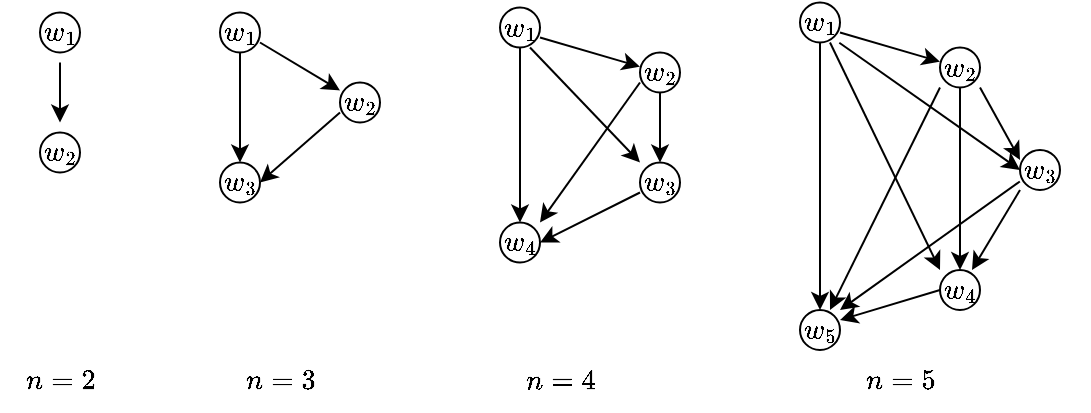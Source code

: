 <mxfile version="16.5.1" type="device"><diagram id="PSB7S7bkOIMDXRCut6tk" name="Page-1"><mxGraphModel dx="670" dy="414" grid="1" gridSize="10" guides="1" tooltips="1" connect="1" arrows="1" fold="1" page="1" pageScale="1" pageWidth="1600" pageHeight="900" math="1" shadow="0"><root><mxCell id="0"/><mxCell id="1" parent="0"/><mxCell id="xgoAV2aDRF2CIzmyuI8q-16" value="" style="group" vertex="1" connectable="0" parent="1"><mxGeometry x="500" y="296.25" width="530" height="203.75" as="geometry"/></mxCell><mxCell id="jPbLv4PgJAiywGNZ4EQs-2" value="$$w_1$$" style="text;html=1;strokeColor=none;fillColor=none;align=center;verticalAlign=middle;whiteSpace=wrap;rounded=0;" parent="xgoAV2aDRF2CIzmyuI8q-16" vertex="1"><mxGeometry width="60" height="30" as="geometry"/></mxCell><mxCell id="xgoAV2aDRF2CIzmyuI8q-1" value="" style="ellipse;whiteSpace=wrap;html=1;aspect=fixed;fillColor=none;" vertex="1" parent="xgoAV2aDRF2CIzmyuI8q-16"><mxGeometry x="20" y="5" width="20" height="20" as="geometry"/></mxCell><mxCell id="jPbLv4PgJAiywGNZ4EQs-3" value="$$w_2$$" style="text;html=1;strokeColor=none;fillColor=none;align=center;verticalAlign=middle;whiteSpace=wrap;rounded=0;" parent="xgoAV2aDRF2CIzmyuI8q-16" vertex="1"><mxGeometry y="60" width="60" height="30" as="geometry"/></mxCell><mxCell id="jPbLv4PgJAiywGNZ4EQs-5" style="edgeStyle=orthogonalEdgeStyle;rounded=0;orthogonalLoop=1;jettySize=auto;html=1;exitX=0.5;exitY=1;exitDx=0;exitDy=0;entryX=0.5;entryY=0;entryDx=0;entryDy=0;" parent="xgoAV2aDRF2CIzmyuI8q-16" source="jPbLv4PgJAiywGNZ4EQs-2" target="jPbLv4PgJAiywGNZ4EQs-3" edge="1"><mxGeometry relative="1" as="geometry"/></mxCell><mxCell id="jPbLv4PgJAiywGNZ4EQs-7" value="$$w_1$$" style="text;html=1;strokeColor=none;fillColor=none;align=center;verticalAlign=middle;whiteSpace=wrap;rounded=0;" parent="xgoAV2aDRF2CIzmyuI8q-16" vertex="1"><mxGeometry x="110" y="5" width="20" height="20" as="geometry"/></mxCell><mxCell id="jPbLv4PgJAiywGNZ4EQs-8" value="$$w_3$$" style="text;html=1;strokeColor=none;fillColor=none;align=center;verticalAlign=middle;whiteSpace=wrap;rounded=0;" parent="xgoAV2aDRF2CIzmyuI8q-16" vertex="1"><mxGeometry x="110" y="80" width="20" height="20" as="geometry"/></mxCell><mxCell id="jPbLv4PgJAiywGNZ4EQs-6" style="edgeStyle=orthogonalEdgeStyle;rounded=0;orthogonalLoop=1;jettySize=auto;html=1;exitX=0.5;exitY=1;exitDx=0;exitDy=0;entryX=0.5;entryY=0;entryDx=0;entryDy=0;" parent="xgoAV2aDRF2CIzmyuI8q-16" source="jPbLv4PgJAiywGNZ4EQs-7" target="jPbLv4PgJAiywGNZ4EQs-8" edge="1"><mxGeometry relative="1" as="geometry"/></mxCell><mxCell id="jPbLv4PgJAiywGNZ4EQs-11" value="$$w_2$$" style="text;html=1;strokeColor=none;fillColor=none;align=center;verticalAlign=middle;whiteSpace=wrap;rounded=0;" parent="xgoAV2aDRF2CIzmyuI8q-16" vertex="1"><mxGeometry x="170" y="40" width="20" height="20" as="geometry"/></mxCell><mxCell id="jPbLv4PgJAiywGNZ4EQs-12" value="" style="endArrow=classic;html=1;rounded=0;exitX=1;exitY=0.75;exitDx=0;exitDy=0;" parent="xgoAV2aDRF2CIzmyuI8q-16" source="jPbLv4PgJAiywGNZ4EQs-7" target="jPbLv4PgJAiywGNZ4EQs-11" edge="1"><mxGeometry width="50" height="50" relative="1" as="geometry"><mxPoint x="140" y="40" as="sourcePoint"/><mxPoint x="190" y="-10" as="targetPoint"/></mxGeometry></mxCell><mxCell id="jPbLv4PgJAiywGNZ4EQs-13" value="" style="endArrow=classic;html=1;rounded=0;exitX=0;exitY=0.75;exitDx=0;exitDy=0;entryX=1;entryY=0.5;entryDx=0;entryDy=0;" parent="xgoAV2aDRF2CIzmyuI8q-16" source="jPbLv4PgJAiywGNZ4EQs-11" target="jPbLv4PgJAiywGNZ4EQs-8" edge="1"><mxGeometry width="50" height="50" relative="1" as="geometry"><mxPoint x="140" y="30.0" as="sourcePoint"/><mxPoint x="180" y="54.0" as="targetPoint"/></mxGeometry></mxCell><mxCell id="jPbLv4PgJAiywGNZ4EQs-15" value="$$w_1$$" style="text;html=1;strokeColor=none;fillColor=none;align=center;verticalAlign=middle;whiteSpace=wrap;rounded=0;" parent="xgoAV2aDRF2CIzmyuI8q-16" vertex="1"><mxGeometry x="250" y="2.5" width="20" height="20" as="geometry"/></mxCell><mxCell id="jPbLv4PgJAiywGNZ4EQs-16" value="$$w_4$$" style="text;html=1;strokeColor=none;fillColor=none;align=center;verticalAlign=middle;whiteSpace=wrap;rounded=0;" parent="xgoAV2aDRF2CIzmyuI8q-16" vertex="1"><mxGeometry x="250" y="110" width="20" height="20" as="geometry"/></mxCell><mxCell id="jPbLv4PgJAiywGNZ4EQs-14" style="edgeStyle=orthogonalEdgeStyle;rounded=0;orthogonalLoop=1;jettySize=auto;html=1;exitX=0.5;exitY=1;exitDx=0;exitDy=0;entryX=0.5;entryY=0;entryDx=0;entryDy=0;" parent="xgoAV2aDRF2CIzmyuI8q-16" source="jPbLv4PgJAiywGNZ4EQs-15" target="jPbLv4PgJAiywGNZ4EQs-16" edge="1"><mxGeometry relative="1" as="geometry"/></mxCell><mxCell id="jPbLv4PgJAiywGNZ4EQs-17" value="$$w_2$$" style="text;html=1;strokeColor=none;fillColor=none;align=center;verticalAlign=middle;whiteSpace=wrap;rounded=0;" parent="xgoAV2aDRF2CIzmyuI8q-16" vertex="1"><mxGeometry x="320" y="25" width="20" height="20" as="geometry"/></mxCell><mxCell id="jPbLv4PgJAiywGNZ4EQs-18" value="" style="endArrow=classic;html=1;rounded=0;exitX=1;exitY=0.75;exitDx=0;exitDy=0;" parent="xgoAV2aDRF2CIzmyuI8q-16" source="jPbLv4PgJAiywGNZ4EQs-15" target="jPbLv4PgJAiywGNZ4EQs-17" edge="1"><mxGeometry width="50" height="50" relative="1" as="geometry"><mxPoint x="280" y="37.5" as="sourcePoint"/><mxPoint x="330" y="-12.5" as="targetPoint"/></mxGeometry></mxCell><mxCell id="jPbLv4PgJAiywGNZ4EQs-19" value="" style="endArrow=classic;html=1;rounded=0;exitX=0;exitY=0.75;exitDx=0;exitDy=0;entryX=1;entryY=0;entryDx=0;entryDy=0;" parent="xgoAV2aDRF2CIzmyuI8q-16" source="jPbLv4PgJAiywGNZ4EQs-17" target="jPbLv4PgJAiywGNZ4EQs-16" edge="1"><mxGeometry width="50" height="50" relative="1" as="geometry"><mxPoint x="280" y="27.5" as="sourcePoint"/><mxPoint x="320" y="51.5" as="targetPoint"/></mxGeometry></mxCell><mxCell id="jPbLv4PgJAiywGNZ4EQs-20" value="$$w_3$$" style="text;html=1;strokeColor=none;fillColor=none;align=center;verticalAlign=middle;whiteSpace=wrap;rounded=0;" parent="xgoAV2aDRF2CIzmyuI8q-16" vertex="1"><mxGeometry x="320" y="80" width="20" height="20" as="geometry"/></mxCell><mxCell id="jPbLv4PgJAiywGNZ4EQs-21" value="" style="endArrow=classic;html=1;rounded=0;exitX=0.5;exitY=1;exitDx=0;exitDy=0;" parent="xgoAV2aDRF2CIzmyuI8q-16" source="jPbLv4PgJAiywGNZ4EQs-17" target="jPbLv4PgJAiywGNZ4EQs-20" edge="1"><mxGeometry width="50" height="50" relative="1" as="geometry"><mxPoint x="320" y="62.5" as="sourcePoint"/><mxPoint x="280" y="120" as="targetPoint"/></mxGeometry></mxCell><mxCell id="jPbLv4PgJAiywGNZ4EQs-22" value="" style="endArrow=classic;html=1;rounded=0;exitX=0;exitY=0.75;exitDx=0;exitDy=0;entryX=1;entryY=0.5;entryDx=0;entryDy=0;" parent="xgoAV2aDRF2CIzmyuI8q-16" source="jPbLv4PgJAiywGNZ4EQs-20" target="jPbLv4PgJAiywGNZ4EQs-16" edge="1"><mxGeometry width="50" height="50" relative="1" as="geometry"><mxPoint x="340" y="65" as="sourcePoint"/><mxPoint x="280" y="130" as="targetPoint"/></mxGeometry></mxCell><mxCell id="jPbLv4PgJAiywGNZ4EQs-23" value="" style="endArrow=classic;html=1;rounded=0;exitX=0.75;exitY=1;exitDx=0;exitDy=0;entryX=0;entryY=0;entryDx=0;entryDy=0;" parent="xgoAV2aDRF2CIzmyuI8q-16" source="jPbLv4PgJAiywGNZ4EQs-15" target="jPbLv4PgJAiywGNZ4EQs-20" edge="1"><mxGeometry width="50" height="50" relative="1" as="geometry"><mxPoint x="280" y="27.5" as="sourcePoint"/><mxPoint x="330" y="42.083" as="targetPoint"/></mxGeometry></mxCell><mxCell id="jPbLv4PgJAiywGNZ4EQs-25" value="$$w_1$$" style="text;html=1;strokeColor=none;fillColor=none;align=center;verticalAlign=middle;whiteSpace=wrap;rounded=0;" parent="xgoAV2aDRF2CIzmyuI8q-16" vertex="1"><mxGeometry x="400" width="20" height="20" as="geometry"/></mxCell><mxCell id="jPbLv4PgJAiywGNZ4EQs-26" value="$$w_5$$" style="text;html=1;strokeColor=none;fillColor=none;align=center;verticalAlign=middle;whiteSpace=wrap;rounded=0;" parent="xgoAV2aDRF2CIzmyuI8q-16" vertex="1"><mxGeometry x="400" y="153.75" width="20" height="20" as="geometry"/></mxCell><mxCell id="jPbLv4PgJAiywGNZ4EQs-24" style="edgeStyle=orthogonalEdgeStyle;rounded=0;orthogonalLoop=1;jettySize=auto;html=1;exitX=0.5;exitY=1;exitDx=0;exitDy=0;entryX=0.5;entryY=0;entryDx=0;entryDy=0;" parent="xgoAV2aDRF2CIzmyuI8q-16" source="jPbLv4PgJAiywGNZ4EQs-25" target="jPbLv4PgJAiywGNZ4EQs-26" edge="1"><mxGeometry relative="1" as="geometry"/></mxCell><mxCell id="jPbLv4PgJAiywGNZ4EQs-27" value="$$w_2$$" style="text;html=1;strokeColor=none;fillColor=none;align=center;verticalAlign=middle;whiteSpace=wrap;rounded=0;" parent="xgoAV2aDRF2CIzmyuI8q-16" vertex="1"><mxGeometry x="470" y="22.5" width="20" height="20" as="geometry"/></mxCell><mxCell id="jPbLv4PgJAiywGNZ4EQs-28" value="" style="endArrow=classic;html=1;rounded=0;exitX=1;exitY=0.75;exitDx=0;exitDy=0;" parent="xgoAV2aDRF2CIzmyuI8q-16" source="jPbLv4PgJAiywGNZ4EQs-25" target="jPbLv4PgJAiywGNZ4EQs-27" edge="1"><mxGeometry width="50" height="50" relative="1" as="geometry"><mxPoint x="430" y="35" as="sourcePoint"/><mxPoint x="480" y="-15" as="targetPoint"/></mxGeometry></mxCell><mxCell id="jPbLv4PgJAiywGNZ4EQs-29" value="" style="endArrow=classic;html=1;rounded=0;exitX=0;exitY=1;exitDx=0;exitDy=0;entryX=0.75;entryY=0;entryDx=0;entryDy=0;" parent="xgoAV2aDRF2CIzmyuI8q-16" source="jPbLv4PgJAiywGNZ4EQs-27" target="jPbLv4PgJAiywGNZ4EQs-26" edge="1"><mxGeometry width="50" height="50" relative="1" as="geometry"><mxPoint x="430" y="25.0" as="sourcePoint"/><mxPoint x="470" y="49.0" as="targetPoint"/></mxGeometry></mxCell><mxCell id="jPbLv4PgJAiywGNZ4EQs-30" value="$$w_3$$" style="text;html=1;strokeColor=none;fillColor=none;align=center;verticalAlign=middle;whiteSpace=wrap;rounded=0;" parent="xgoAV2aDRF2CIzmyuI8q-16" vertex="1"><mxGeometry x="510" y="73.75" width="20" height="20" as="geometry"/></mxCell><mxCell id="jPbLv4PgJAiywGNZ4EQs-31" value="" style="endArrow=classic;html=1;rounded=0;exitX=1;exitY=1;exitDx=0;exitDy=0;entryX=0;entryY=0.25;entryDx=0;entryDy=0;" parent="xgoAV2aDRF2CIzmyuI8q-16" source="jPbLv4PgJAiywGNZ4EQs-27" target="jPbLv4PgJAiywGNZ4EQs-30" edge="1"><mxGeometry width="50" height="50" relative="1" as="geometry"><mxPoint x="470" y="60" as="sourcePoint"/><mxPoint x="430" y="117.5" as="targetPoint"/></mxGeometry></mxCell><mxCell id="jPbLv4PgJAiywGNZ4EQs-32" value="" style="endArrow=classic;html=1;rounded=0;exitX=-0.004;exitY=0.786;exitDx=0;exitDy=0;entryX=1;entryY=0;entryDx=0;entryDy=0;exitPerimeter=0;" parent="xgoAV2aDRF2CIzmyuI8q-16" source="jPbLv4PgJAiywGNZ4EQs-30" target="jPbLv4PgJAiywGNZ4EQs-26" edge="1"><mxGeometry width="50" height="50" relative="1" as="geometry"><mxPoint x="490" y="62.5" as="sourcePoint"/><mxPoint x="430" y="127.5" as="targetPoint"/></mxGeometry></mxCell><mxCell id="jPbLv4PgJAiywGNZ4EQs-33" value="" style="endArrow=classic;html=1;rounded=0;exitX=0.983;exitY=1.005;exitDx=0;exitDy=0;entryX=0;entryY=0.5;entryDx=0;entryDy=0;exitPerimeter=0;" parent="xgoAV2aDRF2CIzmyuI8q-16" source="jPbLv4PgJAiywGNZ4EQs-25" target="jPbLv4PgJAiywGNZ4EQs-30" edge="1"><mxGeometry width="50" height="50" relative="1" as="geometry"><mxPoint x="430" y="25" as="sourcePoint"/><mxPoint x="480" y="39.583" as="targetPoint"/></mxGeometry></mxCell><mxCell id="jPbLv4PgJAiywGNZ4EQs-34" value="$$w_4$$" style="text;html=1;strokeColor=none;fillColor=none;align=center;verticalAlign=middle;whiteSpace=wrap;rounded=0;" parent="xgoAV2aDRF2CIzmyuI8q-16" vertex="1"><mxGeometry x="470" y="133.75" width="20" height="20" as="geometry"/></mxCell><mxCell id="jPbLv4PgJAiywGNZ4EQs-35" value="" style="endArrow=classic;html=1;rounded=0;exitX=0;exitY=1;exitDx=0;exitDy=0;" parent="xgoAV2aDRF2CIzmyuI8q-16" source="jPbLv4PgJAiywGNZ4EQs-30" target="jPbLv4PgJAiywGNZ4EQs-34" edge="1"><mxGeometry width="50" height="50" relative="1" as="geometry"><mxPoint x="480" y="96.25" as="sourcePoint"/><mxPoint x="430" y="171.25" as="targetPoint"/></mxGeometry></mxCell><mxCell id="jPbLv4PgJAiywGNZ4EQs-36" value="" style="endArrow=classic;html=1;rounded=0;exitX=0;exitY=0.5;exitDx=0;exitDy=0;entryX=1;entryY=0.25;entryDx=0;entryDy=0;" parent="xgoAV2aDRF2CIzmyuI8q-16" source="jPbLv4PgJAiywGNZ4EQs-34" target="jPbLv4PgJAiywGNZ4EQs-26" edge="1"><mxGeometry width="50" height="50" relative="1" as="geometry"><mxPoint x="490" y="116.25" as="sourcePoint"/><mxPoint x="420" y="217.5" as="targetPoint"/></mxGeometry></mxCell><mxCell id="jPbLv4PgJAiywGNZ4EQs-37" value="" style="endArrow=classic;html=1;rounded=0;exitX=0.75;exitY=1;exitDx=0;exitDy=0;entryX=0;entryY=0;entryDx=0;entryDy=0;" parent="xgoAV2aDRF2CIzmyuI8q-16" source="jPbLv4PgJAiywGNZ4EQs-25" target="jPbLv4PgJAiywGNZ4EQs-34" edge="1"><mxGeometry width="50" height="50" relative="1" as="geometry"><mxPoint x="415" y="73.75" as="sourcePoint"/><mxPoint x="480" y="93.333" as="targetPoint"/></mxGeometry></mxCell><mxCell id="jPbLv4PgJAiywGNZ4EQs-40" value="" style="endArrow=classic;html=1;rounded=0;exitX=0.5;exitY=1;exitDx=0;exitDy=0;entryX=0.5;entryY=0;entryDx=0;entryDy=0;" parent="xgoAV2aDRF2CIzmyuI8q-16" source="jPbLv4PgJAiywGNZ4EQs-27" target="jPbLv4PgJAiywGNZ4EQs-34" edge="1"><mxGeometry width="50" height="50" relative="1" as="geometry"><mxPoint x="500" y="52.5" as="sourcePoint"/><mxPoint x="520" y="88.75" as="targetPoint"/></mxGeometry></mxCell><mxCell id="jPbLv4PgJAiywGNZ4EQs-41" value="$$n=2$$" style="text;html=1;strokeColor=none;fillColor=none;align=center;verticalAlign=middle;whiteSpace=wrap;rounded=0;" parent="xgoAV2aDRF2CIzmyuI8q-16" vertex="1"><mxGeometry y="173.75" width="60" height="30" as="geometry"/></mxCell><mxCell id="jPbLv4PgJAiywGNZ4EQs-42" value="$$n=3$$" style="text;html=1;strokeColor=none;fillColor=none;align=center;verticalAlign=middle;whiteSpace=wrap;rounded=0;" parent="xgoAV2aDRF2CIzmyuI8q-16" vertex="1"><mxGeometry x="110" y="173.75" width="60" height="30" as="geometry"/></mxCell><mxCell id="jPbLv4PgJAiywGNZ4EQs-43" value="$$n=4$$" style="text;html=1;strokeColor=none;fillColor=none;align=center;verticalAlign=middle;whiteSpace=wrap;rounded=0;" parent="xgoAV2aDRF2CIzmyuI8q-16" vertex="1"><mxGeometry x="250" y="173.75" width="60" height="30" as="geometry"/></mxCell><mxCell id="jPbLv4PgJAiywGNZ4EQs-44" value="$$n=5$$" style="text;html=1;strokeColor=none;fillColor=none;align=center;verticalAlign=middle;whiteSpace=wrap;rounded=0;" parent="xgoAV2aDRF2CIzmyuI8q-16" vertex="1"><mxGeometry x="420" y="173.75" width="60" height="30" as="geometry"/></mxCell><mxCell id="xgoAV2aDRF2CIzmyuI8q-3" value="" style="ellipse;whiteSpace=wrap;html=1;aspect=fixed;fillColor=none;" vertex="1" parent="xgoAV2aDRF2CIzmyuI8q-16"><mxGeometry x="20" y="65" width="20" height="20" as="geometry"/></mxCell><mxCell id="xgoAV2aDRF2CIzmyuI8q-4" value="" style="ellipse;whiteSpace=wrap;html=1;aspect=fixed;fillColor=none;" vertex="1" parent="xgoAV2aDRF2CIzmyuI8q-16"><mxGeometry x="110" y="5" width="20" height="20" as="geometry"/></mxCell><mxCell id="xgoAV2aDRF2CIzmyuI8q-5" value="" style="ellipse;whiteSpace=wrap;html=1;aspect=fixed;fillColor=none;" vertex="1" parent="xgoAV2aDRF2CIzmyuI8q-16"><mxGeometry x="170" y="40" width="20" height="20" as="geometry"/></mxCell><mxCell id="xgoAV2aDRF2CIzmyuI8q-6" value="" style="ellipse;whiteSpace=wrap;html=1;aspect=fixed;fillColor=none;" vertex="1" parent="xgoAV2aDRF2CIzmyuI8q-16"><mxGeometry x="110" y="80" width="20" height="20" as="geometry"/></mxCell><mxCell id="xgoAV2aDRF2CIzmyuI8q-7" value="" style="ellipse;whiteSpace=wrap;html=1;aspect=fixed;fillColor=none;" vertex="1" parent="xgoAV2aDRF2CIzmyuI8q-16"><mxGeometry x="250" y="2.5" width="20" height="20" as="geometry"/></mxCell><mxCell id="xgoAV2aDRF2CIzmyuI8q-8" value="" style="ellipse;whiteSpace=wrap;html=1;aspect=fixed;fillColor=none;" vertex="1" parent="xgoAV2aDRF2CIzmyuI8q-16"><mxGeometry x="320" y="25" width="20" height="20" as="geometry"/></mxCell><mxCell id="xgoAV2aDRF2CIzmyuI8q-9" value="" style="ellipse;whiteSpace=wrap;html=1;aspect=fixed;fillColor=none;" vertex="1" parent="xgoAV2aDRF2CIzmyuI8q-16"><mxGeometry x="320" y="80" width="20" height="20" as="geometry"/></mxCell><mxCell id="xgoAV2aDRF2CIzmyuI8q-10" value="" style="ellipse;whiteSpace=wrap;html=1;aspect=fixed;fillColor=none;" vertex="1" parent="xgoAV2aDRF2CIzmyuI8q-16"><mxGeometry x="250" y="110" width="20" height="20" as="geometry"/></mxCell><mxCell id="xgoAV2aDRF2CIzmyuI8q-11" value="" style="ellipse;whiteSpace=wrap;html=1;aspect=fixed;fillColor=none;" vertex="1" parent="xgoAV2aDRF2CIzmyuI8q-16"><mxGeometry x="400" width="20" height="20" as="geometry"/></mxCell><mxCell id="xgoAV2aDRF2CIzmyuI8q-12" value="" style="ellipse;whiteSpace=wrap;html=1;aspect=fixed;fillColor=none;" vertex="1" parent="xgoAV2aDRF2CIzmyuI8q-16"><mxGeometry x="470" y="22.5" width="20" height="20" as="geometry"/></mxCell><mxCell id="xgoAV2aDRF2CIzmyuI8q-13" value="" style="ellipse;whiteSpace=wrap;html=1;aspect=fixed;fillColor=none;" vertex="1" parent="xgoAV2aDRF2CIzmyuI8q-16"><mxGeometry x="510" y="73.75" width="20" height="20" as="geometry"/></mxCell><mxCell id="xgoAV2aDRF2CIzmyuI8q-14" value="" style="ellipse;whiteSpace=wrap;html=1;aspect=fixed;fillColor=none;" vertex="1" parent="xgoAV2aDRF2CIzmyuI8q-16"><mxGeometry x="470" y="133.75" width="20" height="20" as="geometry"/></mxCell><mxCell id="xgoAV2aDRF2CIzmyuI8q-15" value="" style="ellipse;whiteSpace=wrap;html=1;aspect=fixed;fillColor=none;" vertex="1" parent="xgoAV2aDRF2CIzmyuI8q-16"><mxGeometry x="400" y="153.75" width="20" height="20" as="geometry"/></mxCell></root></mxGraphModel></diagram></mxfile>